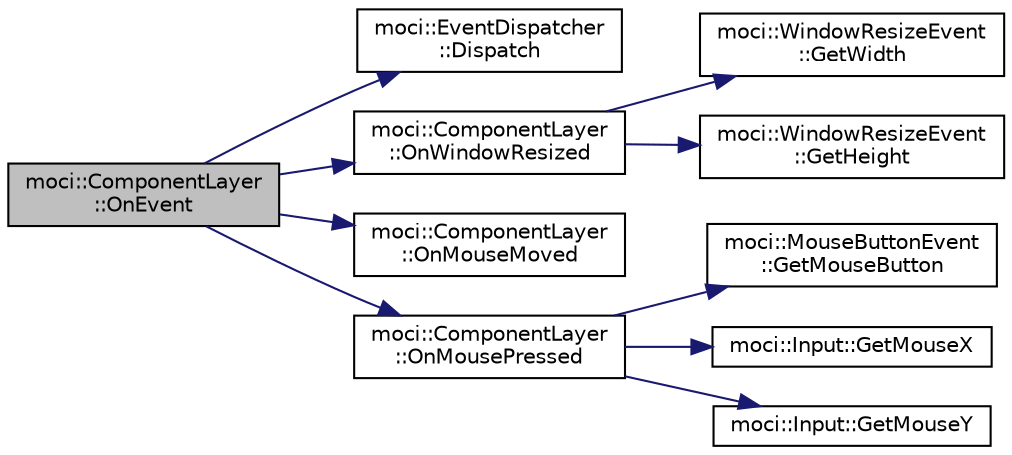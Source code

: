 digraph "moci::ComponentLayer::OnEvent"
{
 // INTERACTIVE_SVG=YES
  edge [fontname="Helvetica",fontsize="10",labelfontname="Helvetica",labelfontsize="10"];
  node [fontname="Helvetica",fontsize="10",shape=record];
  rankdir="LR";
  Node5 [label="moci::ComponentLayer\l::OnEvent",height=0.2,width=0.4,color="black", fillcolor="grey75", style="filled", fontcolor="black"];
  Node5 -> Node6 [color="midnightblue",fontsize="10",style="solid",fontname="Helvetica"];
  Node6 [label="moci::EventDispatcher\l::Dispatch",height=0.2,width=0.4,color="black", fillcolor="white", style="filled",URL="$classmoci_1_1EventDispatcher.html#a5b88b4eaa39a5ed925da7e5229f802f6"];
  Node5 -> Node7 [color="midnightblue",fontsize="10",style="solid",fontname="Helvetica"];
  Node7 [label="moci::ComponentLayer\l::OnWindowResized",height=0.2,width=0.4,color="black", fillcolor="white", style="filled",URL="$classmoci_1_1ComponentLayer.html#aa1b238ff5ecb630064fd9f749e4faa84"];
  Node7 -> Node8 [color="midnightblue",fontsize="10",style="solid",fontname="Helvetica"];
  Node8 [label="moci::WindowResizeEvent\l::GetWidth",height=0.2,width=0.4,color="black", fillcolor="white", style="filled",URL="$classmoci_1_1WindowResizeEvent.html#abff71f098e20d28aaa9ca0ce39cd8629"];
  Node7 -> Node9 [color="midnightblue",fontsize="10",style="solid",fontname="Helvetica"];
  Node9 [label="moci::WindowResizeEvent\l::GetHeight",height=0.2,width=0.4,color="black", fillcolor="white", style="filled",URL="$classmoci_1_1WindowResizeEvent.html#a3e77edb957ee20c7a191e42b69cb098c"];
  Node5 -> Node10 [color="midnightblue",fontsize="10",style="solid",fontname="Helvetica"];
  Node10 [label="moci::ComponentLayer\l::OnMouseMoved",height=0.2,width=0.4,color="black", fillcolor="white", style="filled",URL="$classmoci_1_1ComponentLayer.html#ae21889a1d68fd31a2fd2f097ef3aceed"];
  Node5 -> Node11 [color="midnightblue",fontsize="10",style="solid",fontname="Helvetica"];
  Node11 [label="moci::ComponentLayer\l::OnMousePressed",height=0.2,width=0.4,color="black", fillcolor="white", style="filled",URL="$classmoci_1_1ComponentLayer.html#a2715567a134d4b61b31f4e828cc511b1"];
  Node11 -> Node12 [color="midnightblue",fontsize="10",style="solid",fontname="Helvetica"];
  Node12 [label="moci::MouseButtonEvent\l::GetMouseButton",height=0.2,width=0.4,color="black", fillcolor="white", style="filled",URL="$classmoci_1_1MouseButtonEvent.html#a0f53bc0390c63d6a7614a063a703dc38"];
  Node11 -> Node13 [color="midnightblue",fontsize="10",style="solid",fontname="Helvetica"];
  Node13 [label="moci::Input::GetMouseX",height=0.2,width=0.4,color="black", fillcolor="white", style="filled",URL="$classmoci_1_1Input.html#a5f14a373460cc3cebed54d6cf5f048f3"];
  Node11 -> Node14 [color="midnightblue",fontsize="10",style="solid",fontname="Helvetica"];
  Node14 [label="moci::Input::GetMouseY",height=0.2,width=0.4,color="black", fillcolor="white", style="filled",URL="$classmoci_1_1Input.html#a5a3797a5adda23603f85962163b7be9b"];
}
